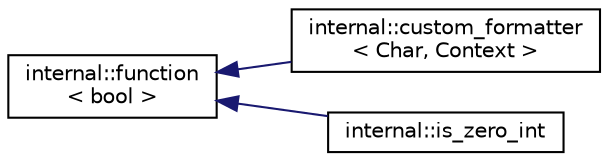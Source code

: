 digraph "Graphical Class Hierarchy"
{
  edge [fontname="Helvetica",fontsize="10",labelfontname="Helvetica",labelfontsize="10"];
  node [fontname="Helvetica",fontsize="10",shape=record];
  rankdir="LR";
  Node1 [label="internal::function\l\< bool \>",height=0.2,width=0.4,color="black", fillcolor="white", style="filled",URL="$structinternal_1_1function.html"];
  Node1 -> Node2 [dir="back",color="midnightblue",fontsize="10",style="solid",fontname="Helvetica"];
  Node2 [label="internal::custom_formatter\l\< Char, Context \>",height=0.2,width=0.4,color="black", fillcolor="white", style="filled",URL="$classinternal_1_1custom__formatter.html"];
  Node1 -> Node3 [dir="back",color="midnightblue",fontsize="10",style="solid",fontname="Helvetica"];
  Node3 [label="internal::is_zero_int",height=0.2,width=0.4,color="black", fillcolor="white", style="filled",URL="$classinternal_1_1is__zero__int.html"];
}
